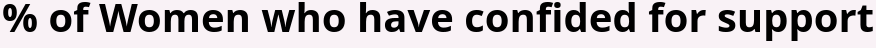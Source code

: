 {
    "$schema": "https://vega.github.io/schema/vega-lite/v5.json",
    "description": "A waffle chart showing the percentage of people who have confided.",
    "title": {
        "text": "% of Women who have confided for support",
        "fontSize": 20,
        "anchor": "middle"
      },
    "data": {
      "values": [
        {"Gender": "Female", "Whether confided": "Has confided", "Value": 653.1},
        {"Gender": "Female", "Whether confided": "Has not confided", "Value": 600.0}
      ]
    },
    "transform": [
      {
        "joinaggregate": [{"op": "sum", "field": "Value", "as": "Total"}]
      },
      {
        "calculate": "datum.Value / datum.Total * 100",
        "as": "PercentOfTotal"
      },
      {
        "calculate": "floor(datum.PercentOfTotal)",
        "as": "WholePercent"
      },
      {
        "calculate": "sequence(1, datum.WholePercent)",
        "as": "S"
      },
      {"flatten": ["S"]},
      {
        "window": [{"op": "row_number", "as": "id"}],
        "sort": [{"field": "Whether confided", "order": "ascending"}]  
      },
      {"calculate": "ceil(datum.id / 10)", "as": "row"},
      {"calculate": "datum.id - datum.row * 10", "as": "col"}
    ],
    "mark": {
      "type": "circle",
      "filled": true,
      "stroke": "black",
      "strokeWidth": 0.7
    },
    "encoding": {
      "x": {"field": "col", "type": "ordinal", "axis": null},
      "y": {"field": "row", "type": "ordinal", "axis": null, "sort": "-y"},
      "color": {
        "field": "Whether confided",
        "type": "nominal",
        "scale": {"range": ["#ff9da6", "#79706e"]},  
        "legend": {
          "orient": "right",
          "offset": 10,
          "labelOffset": 3,
          "titlePadding": 5,
          "titleFontSize": 16,
          "labelFontSize": 14
        }
      },
      "size": {"value": 200},
      "tooltip": [
        {"field": "Whether confided", "type": "nominal"},
        {"field": "PercentOfTotal", "type": "quantitative", "title": "Percentage", "format":".2f"}
      ]
    },
    "config": {
        "background": "#d6a5c924",
      "legend": {
        "labelFontSize": 14,
        "titleFontSize": 16
      }
    }
  }
  